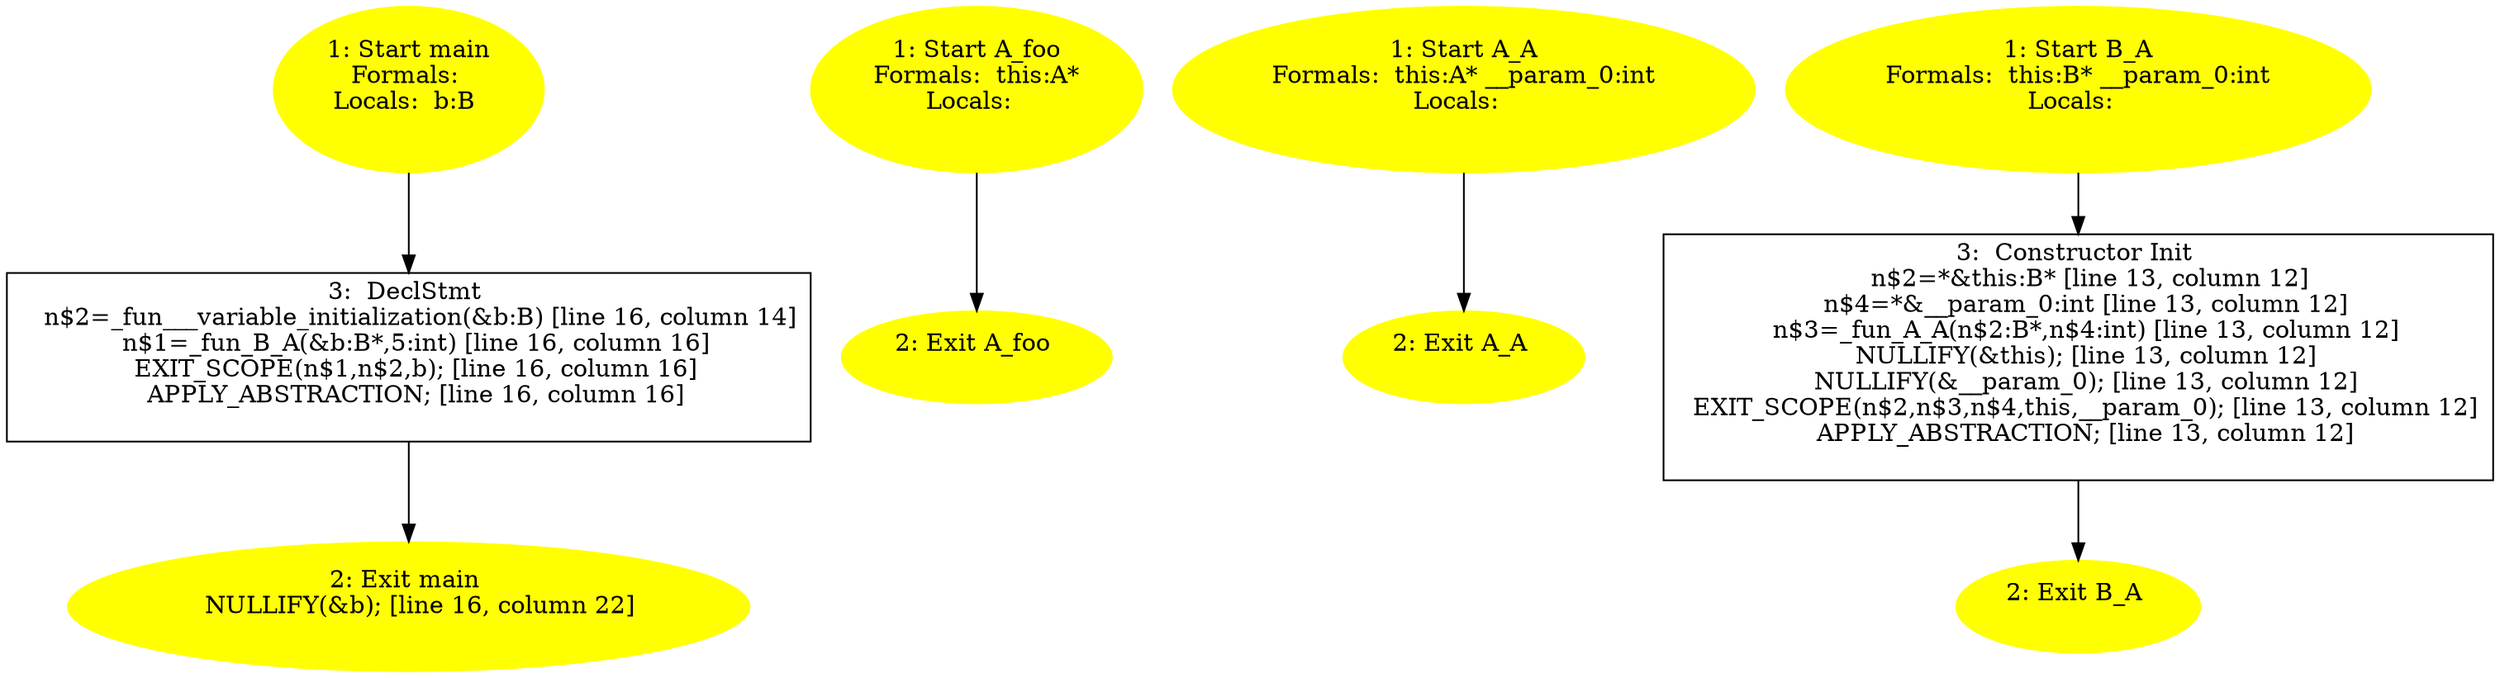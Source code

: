 /* @generated */
digraph cfg {
"main.fad58de7366495db4650cfefac2fcd61_1" [label="1: Start main\nFormals: \nLocals:  b:B \n  " color=yellow style=filled]
	

	 "main.fad58de7366495db4650cfefac2fcd61_1" -> "main.fad58de7366495db4650cfefac2fcd61_3" ;
"main.fad58de7366495db4650cfefac2fcd61_2" [label="2: Exit main \n   NULLIFY(&b); [line 16, column 22]\n " color=yellow style=filled]
	

"main.fad58de7366495db4650cfefac2fcd61_3" [label="3:  DeclStmt \n   n$2=_fun___variable_initialization(&b:B) [line 16, column 14]\n  n$1=_fun_B_A(&b:B*,5:int) [line 16, column 16]\n  EXIT_SCOPE(n$1,n$2,b); [line 16, column 16]\n  APPLY_ABSTRACTION; [line 16, column 16]\n " shape="box"]
	

	 "main.fad58de7366495db4650cfefac2fcd61_3" -> "main.fad58de7366495db4650cfefac2fcd61_2" ;
"foo#A#(11285596688767843576).de1b7dc3a8a24aa7cc49648c6a039113_1" [label="1: Start A_foo\nFormals:  this:A*\nLocals:  \n  " color=yellow style=filled]
	

	 "foo#A#(11285596688767843576).de1b7dc3a8a24aa7cc49648c6a039113_1" -> "foo#A#(11285596688767843576).de1b7dc3a8a24aa7cc49648c6a039113_2" ;
"foo#A#(11285596688767843576).de1b7dc3a8a24aa7cc49648c6a039113_2" [label="2: Exit A_foo \n  " color=yellow style=filled]
	

"A#A#{14779048587651412014}.4ba2c6594c8960564bedc7b6cbdf6ae0_1" [label="1: Start A_A\nFormals:  this:A* __param_0:int\nLocals:  \n  " color=yellow style=filled]
	

	 "A#A#{14779048587651412014}.4ba2c6594c8960564bedc7b6cbdf6ae0_1" -> "A#A#{14779048587651412014}.4ba2c6594c8960564bedc7b6cbdf6ae0_2" ;
"A#A#{14779048587651412014}.4ba2c6594c8960564bedc7b6cbdf6ae0_2" [label="2: Exit A_A \n  " color=yellow style=filled]
	

"A#B#{18258347749069050656}.8db05fedcc195ce779d29dca399277d8_1" [label="1: Start B_A\nFormals:  this:B* __param_0:int\nLocals:  \n  " color=yellow style=filled]
	

	 "A#B#{18258347749069050656}.8db05fedcc195ce779d29dca399277d8_1" -> "A#B#{18258347749069050656}.8db05fedcc195ce779d29dca399277d8_3" ;
"A#B#{18258347749069050656}.8db05fedcc195ce779d29dca399277d8_2" [label="2: Exit B_A \n  " color=yellow style=filled]
	

"A#B#{18258347749069050656}.8db05fedcc195ce779d29dca399277d8_3" [label="3:  Constructor Init \n   n$2=*&this:B* [line 13, column 12]\n  n$4=*&__param_0:int [line 13, column 12]\n  n$3=_fun_A_A(n$2:B*,n$4:int) [line 13, column 12]\n  NULLIFY(&this); [line 13, column 12]\n  NULLIFY(&__param_0); [line 13, column 12]\n  EXIT_SCOPE(n$2,n$3,n$4,this,__param_0); [line 13, column 12]\n  APPLY_ABSTRACTION; [line 13, column 12]\n " shape="box"]
	

	 "A#B#{18258347749069050656}.8db05fedcc195ce779d29dca399277d8_3" -> "A#B#{18258347749069050656}.8db05fedcc195ce779d29dca399277d8_2" ;
}
